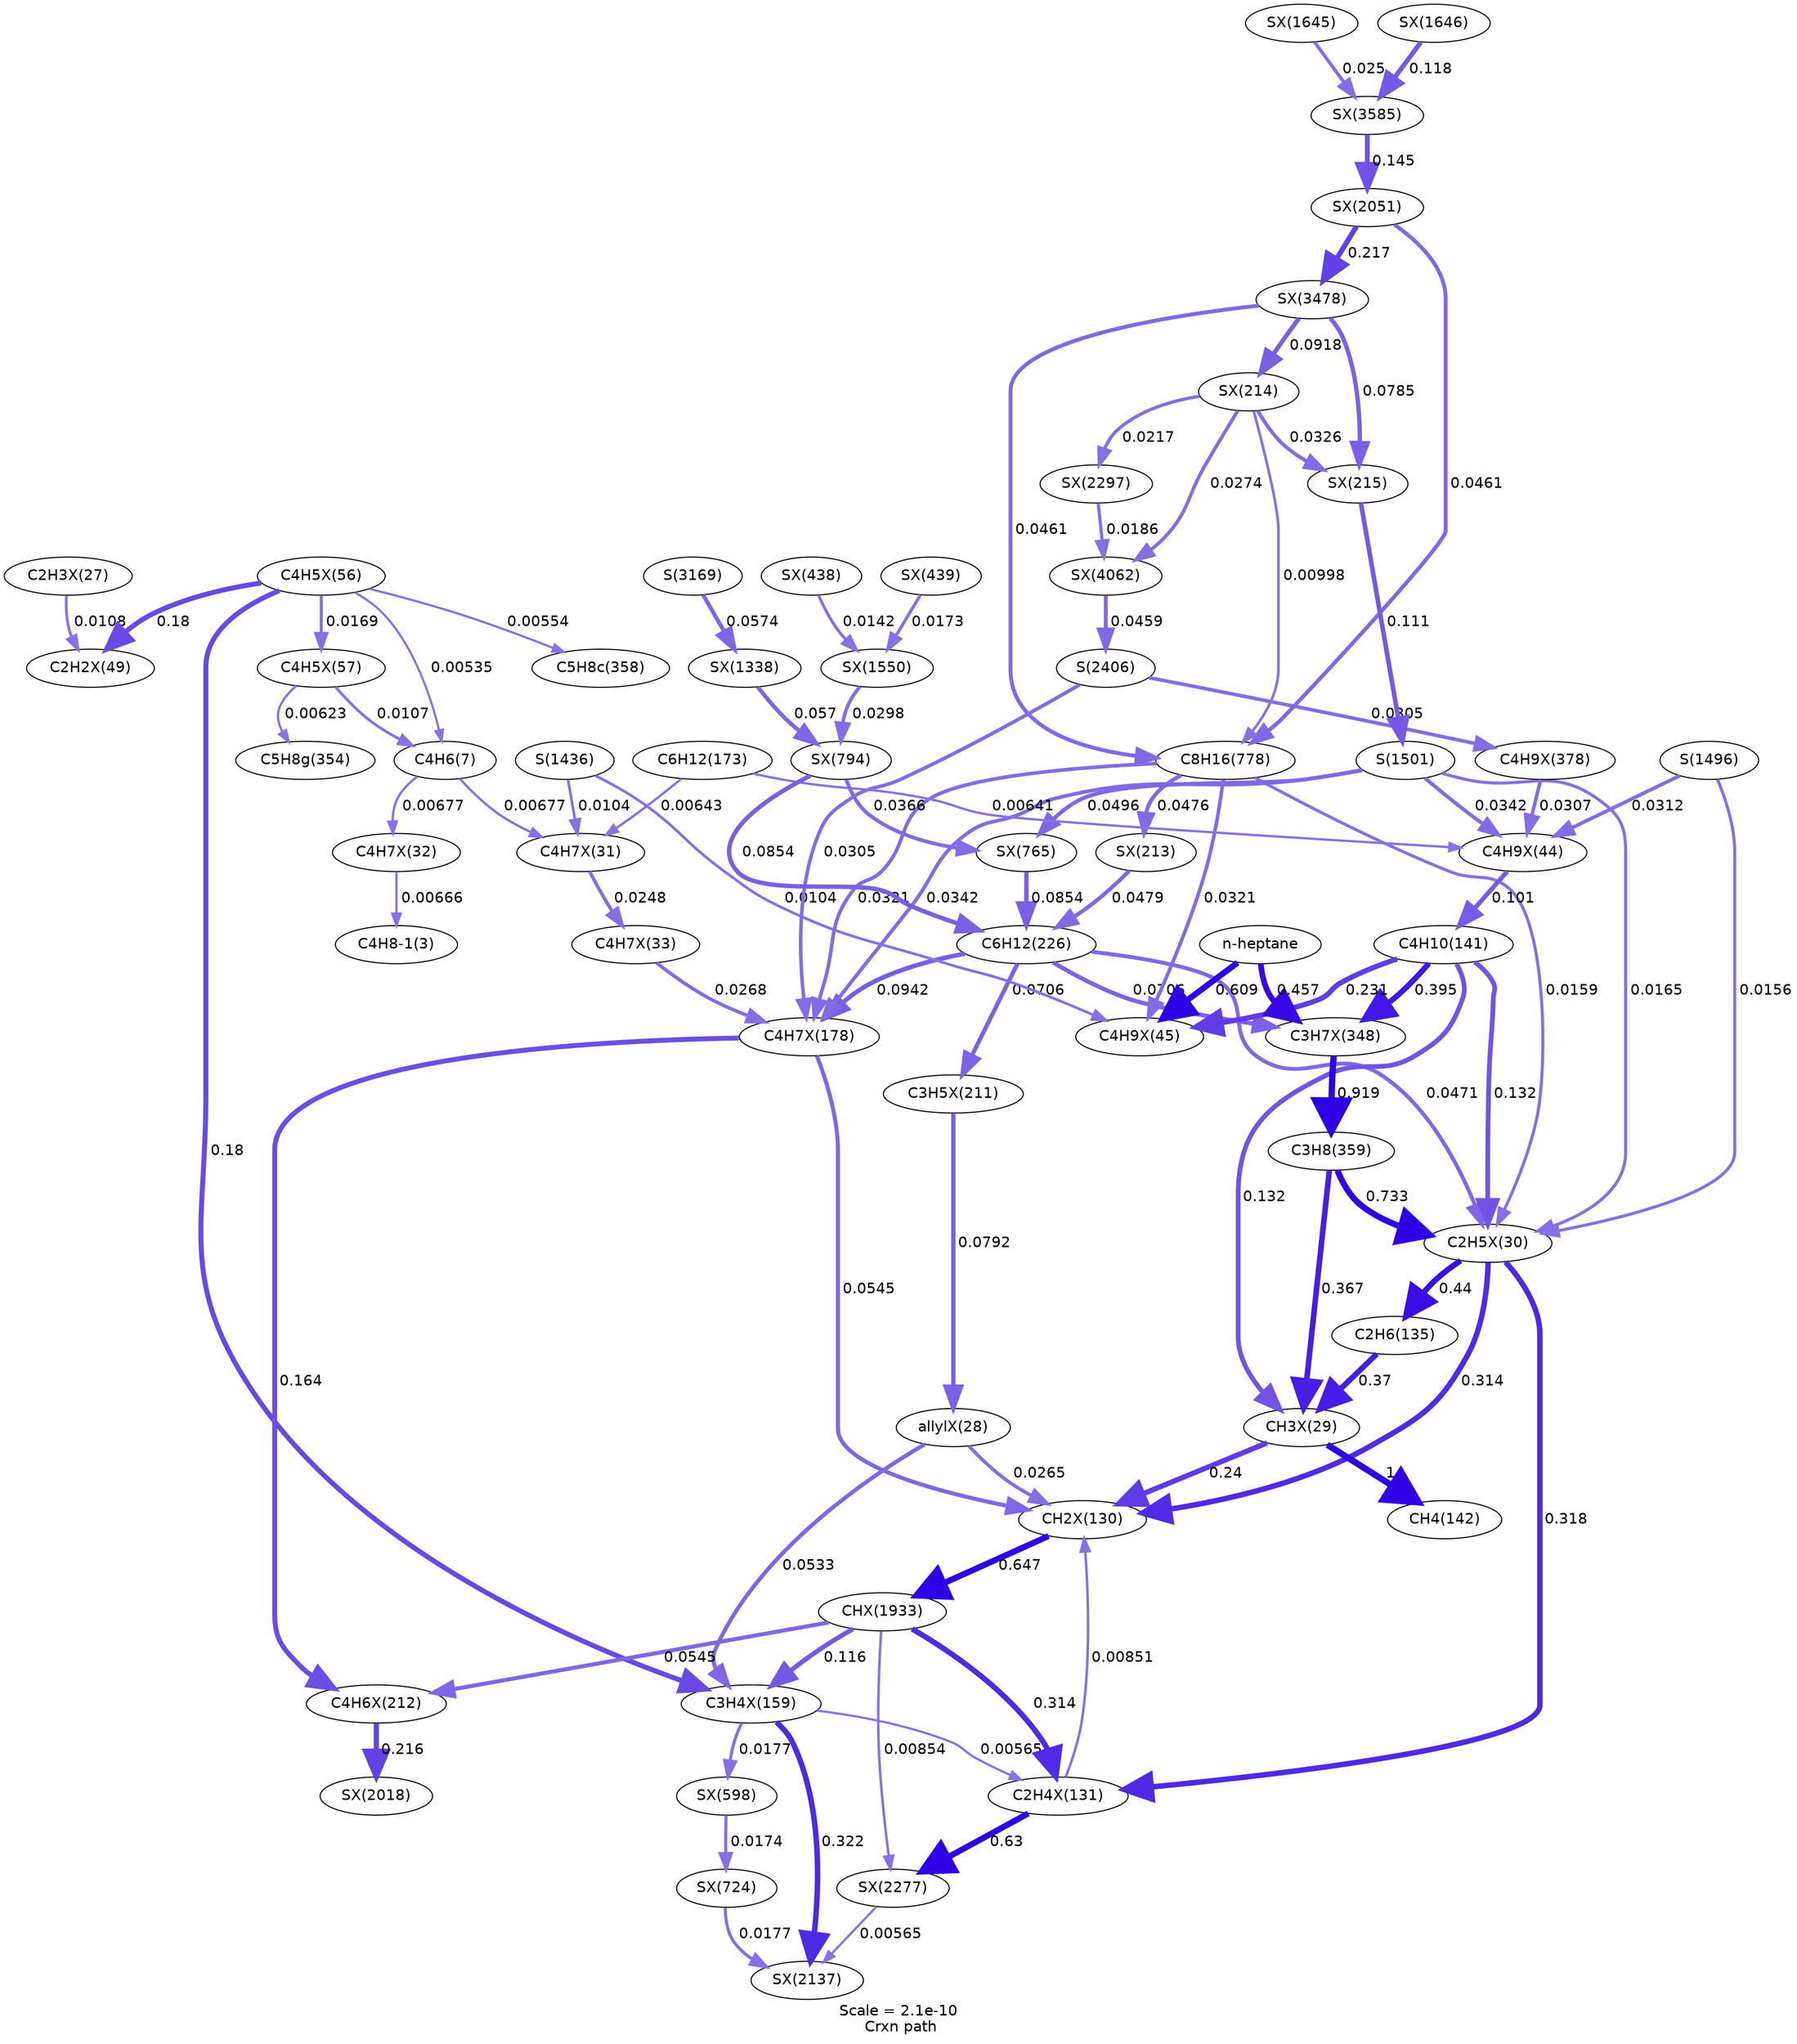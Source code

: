 digraph reaction_paths {
center=1;
s33 -> s46[fontname="Helvetica", style="setlinewidth(2.58)", arrowsize=1.29, color="0.7, 0.511, 0.9"
, label=" 0.0108"];
s50 -> s8[fontname="Helvetica", style="setlinewidth(2.57)", arrowsize=1.29, color="0.7, 0.511, 0.9"
, label=" 0.0107"];
s49 -> s8[fontname="Helvetica", style="setlinewidth(2.05)", arrowsize=1.03, color="0.7, 0.505, 0.9"
, label=" 0.00535"];
s8 -> s38[fontname="Helvetica", style="setlinewidth(2.23)", arrowsize=1.11, color="0.7, 0.507, 0.9"
, label=" 0.00677"];
s8 -> s37[fontname="Helvetica", style="setlinewidth(2.23)", arrowsize=1.11, color="0.7, 0.507, 0.9"
, label=" 0.00677"];
s49 -> s50[fontname="Helvetica", style="setlinewidth(2.92)", arrowsize=1.46, color="0.7, 0.517, 0.9"
, label=" 0.0169"];
s50 -> s20[fontname="Helvetica", style="setlinewidth(2.17)", arrowsize=1.08, color="0.7, 0.506, 0.9"
, label=" 0.00623"];
s49 -> s21[fontname="Helvetica", style="setlinewidth(2.08)", arrowsize=1.04, color="0.7, 0.506, 0.9"
, label=" 0.00554"];
s49 -> s46[fontname="Helvetica", style="setlinewidth(4.7)", arrowsize=2.35, color="0.7, 0.68, 0.9"
, label=" 0.18"];
s49 -> s60[fontname="Helvetica", style="setlinewidth(4.7)", arrowsize=2.35, color="0.7, 0.68, 0.9"
, label=" 0.18"];
s38 -> s6[fontname="Helvetica", style="setlinewidth(2.22)", arrowsize=1.11, color="0.7, 0.507, 0.9"
, label=" 0.00666"];
s36 -> s11[fontname="Helvetica", style="setlinewidth(5.38)", arrowsize=2.69, color="0.7, 0.94, 0.9"
, label=" 0.44"];
s18 -> s36[fontname="Helvetica", style="setlinewidth(3.69)", arrowsize=1.85, color="0.7, 0.547, 0.9"
, label=" 0.0471"];
s13 -> s36[fontname="Helvetica", style="setlinewidth(4.47)", arrowsize=2.24, color="0.7, 0.632, 0.9"
, label=" 0.132"];
s36 -> s58[fontname="Helvetica", style="setlinewidth(5.13)", arrowsize=2.56, color="0.7, 0.814, 0.9"
, label=" 0.314"];
s36 -> s59[fontname="Helvetica", style="setlinewidth(5.14)", arrowsize=2.57, color="0.7, 0.818, 0.9"
, label=" 0.318"];
s22 -> s36[fontname="Helvetica", style="setlinewidth(5.77)", arrowsize=2.88, color="0.7, 1.23, 0.9"
, label=" 0.733"];
s24 -> s36[fontname="Helvetica", style="setlinewidth(2.87)", arrowsize=1.44, color="0.7, 0.516, 0.9"
, label=" 0.0159"];
s27 -> s36[fontname="Helvetica", style="setlinewidth(2.9)", arrowsize=1.45, color="0.7, 0.517, 0.9"
, label=" 0.0165"];
s26 -> s36[fontname="Helvetica", style="setlinewidth(2.86)", arrowsize=1.43, color="0.7, 0.516, 0.9"
, label=" 0.0156"];
s11 -> s35[fontname="Helvetica", style="setlinewidth(5.25)", arrowsize=2.62, color="0.7, 0.87, 0.9"
, label=" 0.37"];
s37 -> s39[fontname="Helvetica", style="setlinewidth(3.21)", arrowsize=1.61, color="0.7, 0.525, 0.9"
, label=" 0.0248"];
s16 -> s37[fontname="Helvetica", style="setlinewidth(2.19)", arrowsize=1.09, color="0.7, 0.506, 0.9"
, label=" 0.00643"];
s25 -> s37[fontname="Helvetica", style="setlinewidth(2.55)", arrowsize=1.28, color="0.7, 0.51, 0.9"
, label=" 0.0104"];
s39 -> s61[fontname="Helvetica", style="setlinewidth(3.27)", arrowsize=1.63, color="0.7, 0.527, 0.9"
, label=" 0.0268"];
s18 -> s61[fontname="Helvetica", style="setlinewidth(4.22)", arrowsize=2.11, color="0.7, 0.594, 0.9"
, label=" 0.0942"];
s61 -> s58[fontname="Helvetica", style="setlinewidth(3.8)", arrowsize=1.9, color="0.7, 0.554, 0.9"
, label=" 0.0545"];
s61 -> s64[fontname="Helvetica", style="setlinewidth(4.63)", arrowsize=2.32, color="0.7, 0.664, 0.9"
, label=" 0.164"];
s24 -> s61[fontname="Helvetica", style="setlinewidth(3.4)", arrowsize=1.7, color="0.7, 0.532, 0.9"
, label=" 0.0321"];
s27 -> s61[fontname="Helvetica", style="setlinewidth(3.45)", arrowsize=1.73, color="0.7, 0.534, 0.9"
, label=" 0.0342"];
s29 -> s61[fontname="Helvetica", style="setlinewidth(3.36)", arrowsize=1.68, color="0.7, 0.53, 0.9"
, label=" 0.0305"];
s35 -> s14[fontname="Helvetica", style="setlinewidth(6)", arrowsize=3, color="0.7, 1.5, 0.9"
, label=" 1"];
s13 -> s35[fontname="Helvetica", style="setlinewidth(4.47)", arrowsize=2.23, color="0.7, 0.632, 0.9"
, label=" 0.132"];
s35 -> s58[fontname="Helvetica", style="setlinewidth(4.92)", arrowsize=2.46, color="0.7, 0.74, 0.9"
, label=" 0.24"];
s22 -> s35[fontname="Helvetica", style="setlinewidth(5.24)", arrowsize=2.62, color="0.7, 0.867, 0.9"
, label=" 0.367"];
s60 -> s79[fontname="Helvetica", style="setlinewidth(2.95)", arrowsize=1.48, color="0.7, 0.518, 0.9"
, label=" 0.0177"];
s79 -> s84[fontname="Helvetica", style="setlinewidth(2.94)", arrowsize=1.47, color="0.7, 0.517, 0.9"
, label=" 0.0174"];
s65 -> s18[fontname="Helvetica", style="setlinewidth(3.71)", arrowsize=1.85, color="0.7, 0.548, 0.9"
, label=" 0.0479"];
s24 -> s65[fontname="Helvetica", style="setlinewidth(3.7)", arrowsize=1.85, color="0.7, 0.548, 0.9"
, label=" 0.0476"];
s18 -> s63[fontname="Helvetica", style="setlinewidth(4)", arrowsize=2, color="0.7, 0.571, 0.9"
, label=" 0.0706"];
s87 -> s18[fontname="Helvetica", style="setlinewidth(4.14)", arrowsize=2.07, color="0.7, 0.585, 0.9"
, label=" 0.0854"];
s85 -> s18[fontname="Helvetica", style="setlinewidth(4.14)", arrowsize=2.07, color="0.7, 0.585, 0.9"
, label=" 0.0854"];
s18 -> s71[fontname="Helvetica", style="setlinewidth(4)", arrowsize=2, color="0.7, 0.571, 0.9"
, label=" 0.0706"];
s63 -> s34[fontname="Helvetica", style="setlinewidth(4.09)", arrowsize=2.04, color="0.7, 0.579, 0.9"
, label=" 0.0792"];
s34 -> s58[fontname="Helvetica", style="setlinewidth(3.26)", arrowsize=1.63, color="0.7, 0.526, 0.9"
, label=" 0.0265"];
s34 -> s60[fontname="Helvetica", style="setlinewidth(3.79)", arrowsize=1.89, color="0.7, 0.553, 0.9"
, label=" 0.0533"];
s13 -> s45[fontname="Helvetica", style="setlinewidth(4.89)", arrowsize=2.45, color="0.7, 0.731, 0.9"
, label=" 0.231"];
s0 -> s45[fontname="Helvetica", style="setlinewidth(5.63)", arrowsize=2.81, color="0.7, 1.11, 0.9"
, label=" 0.609"];
s25 -> s45[fontname="Helvetica", style="setlinewidth(2.55)", arrowsize=1.28, color="0.7, 0.51, 0.9"
, label=" 0.0104"];
s24 -> s45[fontname="Helvetica", style="setlinewidth(3.4)", arrowsize=1.7, color="0.7, 0.532, 0.9"
, label=" 0.0321"];
s44 -> s13[fontname="Helvetica", style="setlinewidth(4.27)", arrowsize=2.13, color="0.7, 0.601, 0.9"
, label=" 0.101"];
s13 -> s71[fontname="Helvetica", style="setlinewidth(5.3)", arrowsize=2.65, color="0.7, 0.895, 0.9"
, label=" 0.395"];
s16 -> s44[fontname="Helvetica", style="setlinewidth(2.19)", arrowsize=1.09, color="0.7, 0.506, 0.9"
, label=" 0.00641"];
s73 -> s44[fontname="Helvetica", style="setlinewidth(3.37)", arrowsize=1.68, color="0.7, 0.531, 0.9"
, label=" 0.0307"];
s27 -> s44[fontname="Helvetica", style="setlinewidth(3.45)", arrowsize=1.73, color="0.7, 0.534, 0.9"
, label=" 0.0342"];
s26 -> s44[fontname="Helvetica", style="setlinewidth(3.38)", arrowsize=1.69, color="0.7, 0.531, 0.9"
, label=" 0.0312"];
s58 -> s99[fontname="Helvetica", style="setlinewidth(5.67)", arrowsize=2.84, color="0.7, 1.15, 0.9"
, label=" 0.647"];
s59 -> s58[fontname="Helvetica", style="setlinewidth(2.4)", arrowsize=1.2, color="0.7, 0.509, 0.9"
, label=" 0.00851"];
s99 -> s64[fontname="Helvetica", style="setlinewidth(3.8)", arrowsize=1.9, color="0.7, 0.554, 0.9"
, label=" 0.0545"];
s99 -> s60[fontname="Helvetica", style="setlinewidth(4.38)", arrowsize=2.19, color="0.7, 0.616, 0.9"
, label=" 0.116"];
s99 -> s59[fontname="Helvetica", style="setlinewidth(5.13)", arrowsize=2.56, color="0.7, 0.814, 0.9"
, label=" 0.314"];
s99 -> s107[fontname="Helvetica", style="setlinewidth(2.4)", arrowsize=1.2, color="0.7, 0.509, 0.9"
, label=" 0.00854"];
s64 -> s100[fontname="Helvetica", style="setlinewidth(4.84)", arrowsize=2.42, color="0.7, 0.716, 0.9"
, label=" 0.216"];
s60 -> s105[fontname="Helvetica", style="setlinewidth(5.14)", arrowsize=2.57, color="0.7, 0.822, 0.9"
, label=" 0.322"];
s60 -> s59[fontname="Helvetica", style="setlinewidth(2.09)", arrowsize=1.05, color="0.7, 0.506, 0.9"
, label=" 0.00565"];
s107 -> s105[fontname="Helvetica", style="setlinewidth(2.09)", arrowsize=1.05, color="0.7, 0.506, 0.9"
, label=" 0.00565"];
s84 -> s105[fontname="Helvetica", style="setlinewidth(2.95)", arrowsize=1.48, color="0.7, 0.518, 0.9"
, label=" 0.0177"];
s59 -> s107[fontname="Helvetica", style="setlinewidth(5.65)", arrowsize=2.83, color="0.7, 1.13, 0.9"
, label=" 0.63"];
s29 -> s73[fontname="Helvetica", style="setlinewidth(3.36)", arrowsize=1.68, color="0.7, 0.53, 0.9"
, label=" 0.0305"];
s75 -> s93[fontname="Helvetica", style="setlinewidth(2.79)", arrowsize=1.39, color="0.7, 0.514, 0.9"
, label=" 0.0142"];
s76 -> s93[fontname="Helvetica", style="setlinewidth(2.94)", arrowsize=1.47, color="0.7, 0.517, 0.9"
, label=" 0.0173"];
s93 -> s87[fontname="Helvetica", style="setlinewidth(3.35)", arrowsize=1.67, color="0.7, 0.53, 0.9"
, label=" 0.0298"];
s87 -> s85[fontname="Helvetica", style="setlinewidth(3.5)", arrowsize=1.75, color="0.7, 0.537, 0.9"
, label=" 0.0366"];
s91 -> s87[fontname="Helvetica", style="setlinewidth(3.84)", arrowsize=1.92, color="0.7, 0.557, 0.9"
, label=" 0.057"];
s27 -> s85[fontname="Helvetica", style="setlinewidth(3.73)", arrowsize=1.87, color="0.7, 0.55, 0.9"
, label=" 0.0496"];
s30 -> s91[fontname="Helvetica", style="setlinewidth(3.84)", arrowsize=1.92, color="0.7, 0.557, 0.9"
, label=" 0.0574"];
s71 -> s22[fontname="Helvetica", style="setlinewidth(5.94)", arrowsize=2.97, color="0.7, 1.42, 0.9"
, label=" 0.919"];
s0 -> s71[fontname="Helvetica", style="setlinewidth(5.41)", arrowsize=2.7, color="0.7, 0.957, 0.9"
, label=" 0.457"];
s95 -> s112[fontname="Helvetica", style="setlinewidth(3.21)", arrowsize=1.61, color="0.7, 0.525, 0.9"
, label=" 0.025"];
s96 -> s112[fontname="Helvetica", style="setlinewidth(4.39)", arrowsize=2.19, color="0.7, 0.618, 0.9"
, label=" 0.118"];
s112 -> s101[fontname="Helvetica", style="setlinewidth(4.54)", arrowsize=2.27, color="0.7, 0.645, 0.9"
, label=" 0.145"];
s101 -> s110[fontname="Helvetica", style="setlinewidth(4.84)", arrowsize=2.42, color="0.7, 0.717, 0.9"
, label=" 0.217"];
s101 -> s24[fontname="Helvetica", style="setlinewidth(3.68)", arrowsize=1.84, color="0.7, 0.546, 0.9"
, label=" 0.0461"];
s110 -> s66[fontname="Helvetica", style="setlinewidth(4.2)", arrowsize=2.1, color="0.7, 0.592, 0.9"
, label=" 0.0918"];
s110 -> s67[fontname="Helvetica", style="setlinewidth(4.08)", arrowsize=2.04, color="0.7, 0.579, 0.9"
, label=" 0.0785"];
s110 -> s24[fontname="Helvetica", style="setlinewidth(3.68)", arrowsize=1.84, color="0.7, 0.546, 0.9"
, label=" 0.0461"];
s66 -> s67[fontname="Helvetica", style="setlinewidth(3.42)", arrowsize=1.71, color="0.7, 0.533, 0.9"
, label=" 0.0326"];
s66 -> s108[fontname="Helvetica", style="setlinewidth(3.11)", arrowsize=1.55, color="0.7, 0.522, 0.9"
, label=" 0.0217"];
s66 -> s115[fontname="Helvetica", style="setlinewidth(3.28)", arrowsize=1.64, color="0.7, 0.527, 0.9"
, label=" 0.0274"];
s66 -> s24[fontname="Helvetica", style="setlinewidth(2.52)", arrowsize=1.26, color="0.7, 0.51, 0.9"
, label=" 0.00998"];
s67 -> s27[fontname="Helvetica", style="setlinewidth(4.34)", arrowsize=2.17, color="0.7, 0.611, 0.9"
, label=" 0.111"];
s108 -> s115[fontname="Helvetica", style="setlinewidth(2.99)", arrowsize=1.5, color="0.7, 0.519, 0.9"
, label=" 0.0186"];
s115 -> s29[fontname="Helvetica", style="setlinewidth(3.67)", arrowsize=1.84, color="0.7, 0.546, 0.9"
, label=" 0.0459"];
s0 [ fontname="Helvetica", label="n-heptane"];
s6 [ fontname="Helvetica", label="C4H8-1(3)"];
s8 [ fontname="Helvetica", label="C4H6(7)"];
s11 [ fontname="Helvetica", label="C2H6(135)"];
s13 [ fontname="Helvetica", label="C4H10(141)"];
s14 [ fontname="Helvetica", label="CH4(142)"];
s16 [ fontname="Helvetica", label="C6H12(173)"];
s18 [ fontname="Helvetica", label="C6H12(226)"];
s20 [ fontname="Helvetica", label="C5H8g(354)"];
s21 [ fontname="Helvetica", label="C5H8c(358)"];
s22 [ fontname="Helvetica", label="C3H8(359)"];
s24 [ fontname="Helvetica", label="C8H16(778)"];
s25 [ fontname="Helvetica", label="S(1436)"];
s26 [ fontname="Helvetica", label="S(1496)"];
s27 [ fontname="Helvetica", label="S(1501)"];
s29 [ fontname="Helvetica", label="S(2406)"];
s30 [ fontname="Helvetica", label="S(3169)"];
s33 [ fontname="Helvetica", label="C2H3X(27)"];
s34 [ fontname="Helvetica", label="allylX(28)"];
s35 [ fontname="Helvetica", label="CH3X(29)"];
s36 [ fontname="Helvetica", label="C2H5X(30)"];
s37 [ fontname="Helvetica", label="C4H7X(31)"];
s38 [ fontname="Helvetica", label="C4H7X(32)"];
s39 [ fontname="Helvetica", label="C4H7X(33)"];
s44 [ fontname="Helvetica", label="C4H9X(44)"];
s45 [ fontname="Helvetica", label="C4H9X(45)"];
s46 [ fontname="Helvetica", label="C2H2X(49)"];
s49 [ fontname="Helvetica", label="C4H5X(56)"];
s50 [ fontname="Helvetica", label="C4H5X(57)"];
s58 [ fontname="Helvetica", label="CH2X(130)"];
s59 [ fontname="Helvetica", label="C2H4X(131)"];
s60 [ fontname="Helvetica", label="C3H4X(159)"];
s61 [ fontname="Helvetica", label="C4H7X(178)"];
s63 [ fontname="Helvetica", label="C3H5X(211)"];
s64 [ fontname="Helvetica", label="C4H6X(212)"];
s65 [ fontname="Helvetica", label="SX(213)"];
s66 [ fontname="Helvetica", label="SX(214)"];
s67 [ fontname="Helvetica", label="SX(215)"];
s71 [ fontname="Helvetica", label="C3H7X(348)"];
s73 [ fontname="Helvetica", label="C4H9X(378)"];
s75 [ fontname="Helvetica", label="SX(438)"];
s76 [ fontname="Helvetica", label="SX(439)"];
s79 [ fontname="Helvetica", label="SX(598)"];
s84 [ fontname="Helvetica", label="SX(724)"];
s85 [ fontname="Helvetica", label="SX(765)"];
s87 [ fontname="Helvetica", label="SX(794)"];
s91 [ fontname="Helvetica", label="SX(1338)"];
s93 [ fontname="Helvetica", label="SX(1550)"];
s95 [ fontname="Helvetica", label="SX(1645)"];
s96 [ fontname="Helvetica", label="SX(1646)"];
s99 [ fontname="Helvetica", label="CHX(1933)"];
s100 [ fontname="Helvetica", label="SX(2018)"];
s101 [ fontname="Helvetica", label="SX(2051)"];
s105 [ fontname="Helvetica", label="SX(2137)"];
s107 [ fontname="Helvetica", label="SX(2277)"];
s108 [ fontname="Helvetica", label="SX(2297)"];
s110 [ fontname="Helvetica", label="SX(3478)"];
s112 [ fontname="Helvetica", label="SX(3585)"];
s115 [ fontname="Helvetica", label="SX(4062)"];
 label = "Scale = 2.1e-10\l Crxn path";
 fontname = "Helvetica";
}
